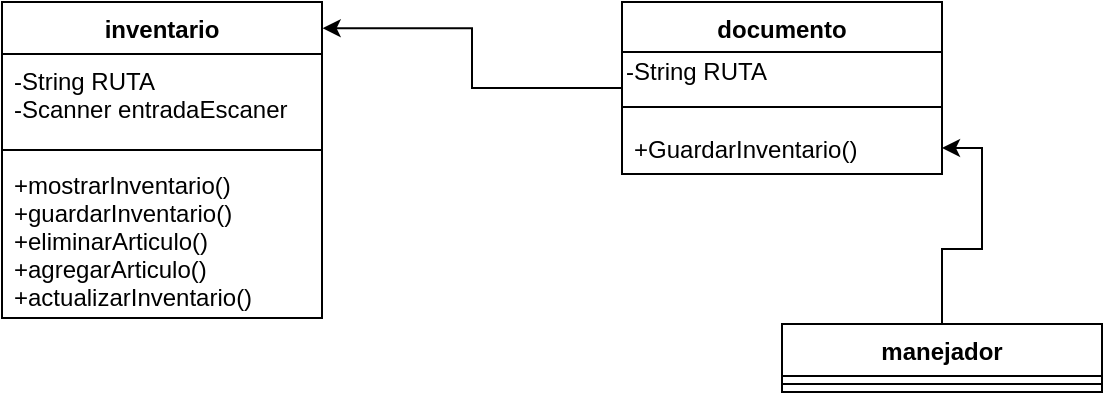 <mxfile version="10.8.7" type="device"><diagram id="ngYwytyvveu3_hQi_3PQ" name="Page-1"><mxGraphModel dx="961" dy="536" grid="1" gridSize="10" guides="1" tooltips="1" connect="1" arrows="1" fold="1" page="1" pageScale="1" pageWidth="850" pageHeight="1100" math="0" shadow="0"><root><mxCell id="0"/><mxCell id="1" parent="0"/><mxCell id="H4TlmxwlX_yA1_eg_VW6-13" value="inventario" style="swimlane;fontStyle=1;align=center;verticalAlign=top;childLayout=stackLayout;horizontal=1;startSize=26;horizontalStack=0;resizeParent=1;resizeParentMax=0;resizeLast=0;collapsible=1;marginBottom=0;" parent="1" vertex="1"><mxGeometry x="100" y="79" width="160" height="158" as="geometry"/></mxCell><mxCell id="H4TlmxwlX_yA1_eg_VW6-14" value="-String RUTA&#10;-Scanner entradaEscaner&#10;" style="text;strokeColor=none;fillColor=none;align=left;verticalAlign=top;spacingLeft=4;spacingRight=4;overflow=hidden;rotatable=0;points=[[0,0.5],[1,0.5]];portConstraint=eastwest;" parent="H4TlmxwlX_yA1_eg_VW6-13" vertex="1"><mxGeometry y="26" width="160" height="44" as="geometry"/></mxCell><mxCell id="H4TlmxwlX_yA1_eg_VW6-15" value="" style="line;strokeWidth=1;fillColor=none;align=left;verticalAlign=middle;spacingTop=-1;spacingLeft=3;spacingRight=3;rotatable=0;labelPosition=right;points=[];portConstraint=eastwest;" parent="H4TlmxwlX_yA1_eg_VW6-13" vertex="1"><mxGeometry y="70" width="160" height="8" as="geometry"/></mxCell><mxCell id="H4TlmxwlX_yA1_eg_VW6-16" value="+mostrarInventario()&#10;+guardarInventario()&#10;+eliminarArticulo()&#10;+agregarArticulo()&#10;+actualizarInventario()&#10;" style="text;strokeColor=none;fillColor=none;align=left;verticalAlign=top;spacingLeft=4;spacingRight=4;overflow=hidden;rotatable=0;points=[[0,0.5],[1,0.5]];portConstraint=eastwest;" parent="H4TlmxwlX_yA1_eg_VW6-13" vertex="1"><mxGeometry y="78" width="160" height="80" as="geometry"/></mxCell><mxCell id="I4Vh8odb4ZdYF4Bktosb-5" style="edgeStyle=orthogonalEdgeStyle;rounded=0;orthogonalLoop=1;jettySize=auto;html=1;entryX=1.002;entryY=0.083;entryDx=0;entryDy=0;entryPerimeter=0;" edge="1" parent="1" source="H4TlmxwlX_yA1_eg_VW6-20" target="H4TlmxwlX_yA1_eg_VW6-13"><mxGeometry relative="1" as="geometry"/></mxCell><mxCell id="H4TlmxwlX_yA1_eg_VW6-20" value="documento" style="swimlane;fontStyle=1;align=center;verticalAlign=top;childLayout=stackLayout;horizontal=1;startSize=25;horizontalStack=0;resizeParent=1;resizeParentMax=0;resizeLast=0;collapsible=1;marginBottom=0;" parent="1" vertex="1"><mxGeometry x="410" y="79" width="160" height="86" as="geometry"/></mxCell><mxCell id="I4Vh8odb4ZdYF4Bktosb-10" value="-String RUTA&lt;br&gt;" style="text;html=1;resizable=0;points=[];autosize=1;align=left;verticalAlign=top;spacingTop=-4;" vertex="1" parent="H4TlmxwlX_yA1_eg_VW6-20"><mxGeometry y="25" width="160" height="20" as="geometry"/></mxCell><mxCell id="H4TlmxwlX_yA1_eg_VW6-22" value="" style="line;strokeWidth=1;fillColor=none;align=left;verticalAlign=middle;spacingTop=-1;spacingLeft=3;spacingRight=3;rotatable=0;labelPosition=right;points=[];portConstraint=eastwest;" parent="H4TlmxwlX_yA1_eg_VW6-20" vertex="1"><mxGeometry y="45" width="160" height="15" as="geometry"/></mxCell><mxCell id="H4TlmxwlX_yA1_eg_VW6-23" value="+GuardarInventario()" style="text;strokeColor=none;fillColor=none;align=left;verticalAlign=top;spacingLeft=4;spacingRight=4;overflow=hidden;rotatable=0;points=[[0,0.5],[1,0.5]];portConstraint=eastwest;" parent="H4TlmxwlX_yA1_eg_VW6-20" vertex="1"><mxGeometry y="60" width="160" height="26" as="geometry"/></mxCell><mxCell id="H4TlmxwlX_yA1_eg_VW6-38" value="" style="edgeStyle=orthogonalEdgeStyle;rounded=0;orthogonalLoop=1;jettySize=auto;html=1;" parent="1" source="H4TlmxwlX_yA1_eg_VW6-28" target="H4TlmxwlX_yA1_eg_VW6-23" edge="1"><mxGeometry relative="1" as="geometry"/></mxCell><mxCell id="H4TlmxwlX_yA1_eg_VW6-28" value="manejador" style="swimlane;fontStyle=1;align=center;verticalAlign=top;childLayout=stackLayout;horizontal=1;startSize=26;horizontalStack=0;resizeParent=1;resizeParentMax=0;resizeLast=0;collapsible=1;marginBottom=0;" parent="1" vertex="1"><mxGeometry x="490" y="240" width="160" height="34" as="geometry"/></mxCell><mxCell id="H4TlmxwlX_yA1_eg_VW6-30" value="" style="line;strokeWidth=1;fillColor=none;align=left;verticalAlign=middle;spacingTop=-1;spacingLeft=3;spacingRight=3;rotatable=0;labelPosition=right;points=[];portConstraint=eastwest;" parent="H4TlmxwlX_yA1_eg_VW6-28" vertex="1"><mxGeometry y="26" width="160" height="8" as="geometry"/></mxCell></root></mxGraphModel></diagram></mxfile>